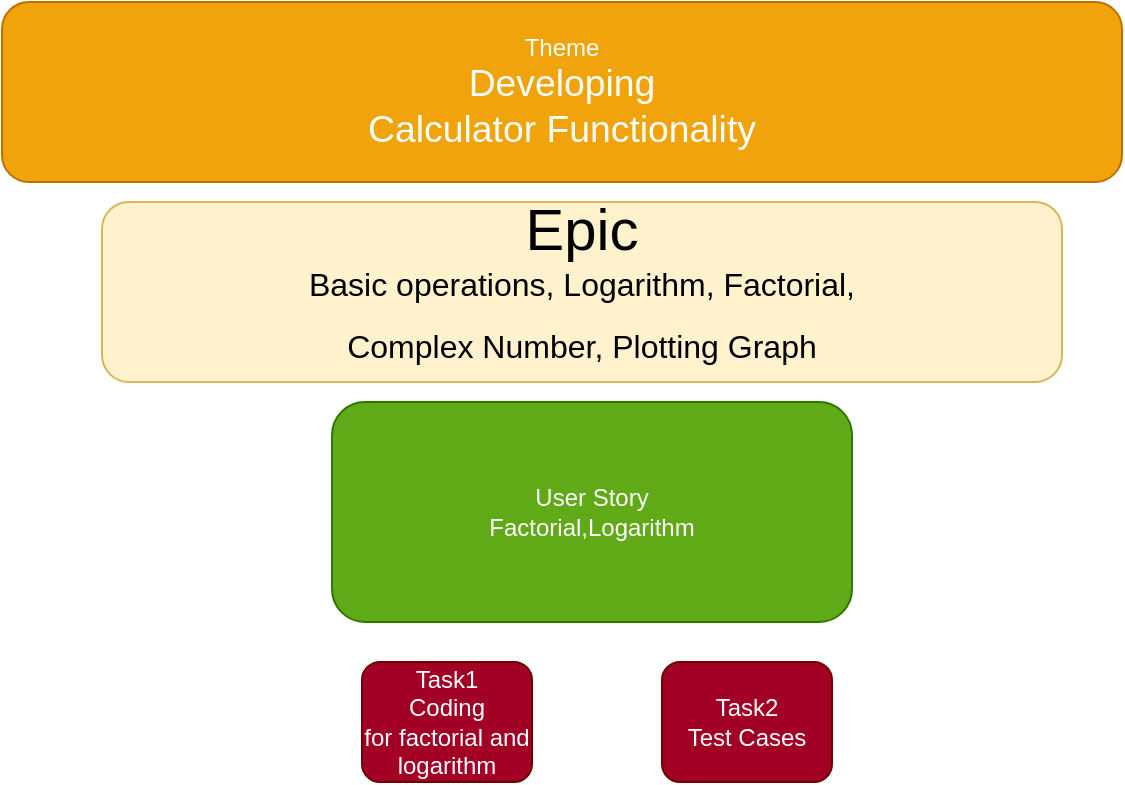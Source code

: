 <mxfile version="14.3.1" type="device"><diagram id="WqS10YZ-594r0n-4J316" name="Page-1"><mxGraphModel dx="1574" dy="796" grid="1" gridSize="10" guides="1" tooltips="1" connect="1" arrows="1" fold="1" page="1" pageScale="1" pageWidth="850" pageHeight="1100" math="0" shadow="0"><root><mxCell id="0"/><mxCell id="1" parent="0"/><mxCell id="Io81U9w_IepF_VImnSrt-1" value="User Story&lt;br&gt;Factorial,Logarithm" style="rounded=1;whiteSpace=wrap;html=1;fillColor=#60a917;strokeColor=#2D7600;fontColor=#ffffff;" vertex="1" parent="1"><mxGeometry x="295" y="310" width="260" height="110" as="geometry"/></mxCell><mxCell id="Io81U9w_IepF_VImnSrt-2" value="Task1&lt;br&gt;Coding&lt;br&gt;for factorial and logarithm" style="rounded=1;whiteSpace=wrap;html=1;fillColor=#a20025;strokeColor=#6F0000;fontColor=#ffffff;" vertex="1" parent="1"><mxGeometry x="310" y="440" width="85" height="60" as="geometry"/></mxCell><mxCell id="Io81U9w_IepF_VImnSrt-4" value="Theme&lt;br&gt;&lt;span style=&quot;font-size: 14.0pt ; font-family: &amp;#34;calibri&amp;#34; , sans-serif&quot;&gt;Developing&lt;br/&gt;Calculator Functionality&lt;/span&gt;" style="rounded=1;whiteSpace=wrap;html=1;fillColor=#f0a30a;strokeColor=#BD7000;fontColor=#ffffff;" vertex="1" parent="1"><mxGeometry x="130" y="110" width="560" height="90" as="geometry"/></mxCell><mxCell id="Io81U9w_IepF_VImnSrt-5" value="&lt;font&gt;&lt;font style=&quot;font-size: 29px&quot;&gt;Epic&lt;/font&gt;&lt;br&gt;&lt;span style=&quot;font-size: medium&quot;&gt;Basic operations, Logarithm, Factorial,&lt;/span&gt;&lt;br&gt;&lt;/font&gt;&lt;p class=&quot;MsoNormal&quot;&gt;&lt;font size=&quot;3&quot;&gt;Complex Number, Plotting Graph&lt;/font&gt;&lt;/p&gt;" style="rounded=1;whiteSpace=wrap;html=1;fillColor=#fff2cc;strokeColor=#d6b656;" vertex="1" parent="1"><mxGeometry x="180" y="210" width="480" height="90" as="geometry"/></mxCell><mxCell id="Io81U9w_IepF_VImnSrt-6" value="Task2&lt;br&gt;Test Cases" style="rounded=1;whiteSpace=wrap;html=1;fillColor=#a20025;strokeColor=#6F0000;fontColor=#ffffff;" vertex="1" parent="1"><mxGeometry x="460" y="440" width="85" height="60" as="geometry"/></mxCell></root></mxGraphModel></diagram></mxfile>